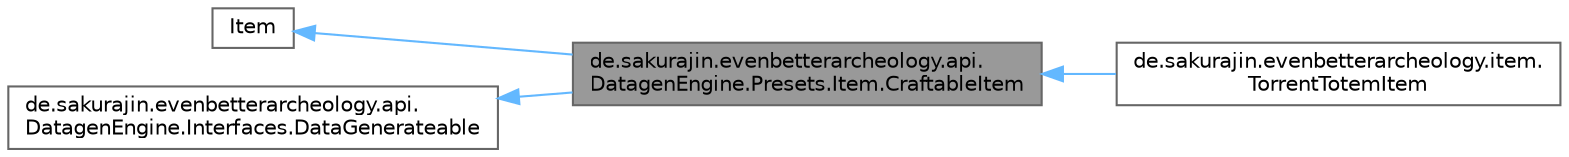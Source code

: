 digraph "de.sakurajin.evenbetterarcheology.api.DatagenEngine.Presets.Item.CraftableItem"
{
 // LATEX_PDF_SIZE
  bgcolor="transparent";
  edge [fontname=Helvetica,fontsize=10,labelfontname=Helvetica,labelfontsize=10];
  node [fontname=Helvetica,fontsize=10,shape=box,height=0.2,width=0.4];
  rankdir="LR";
  Node1 [label="de.sakurajin.evenbetterarcheology.api.\lDatagenEngine.Presets.Item.CraftableItem",height=0.2,width=0.4,color="gray40", fillcolor="grey60", style="filled", fontcolor="black",tooltip=" "];
  Node2 -> Node1 [dir="back",color="steelblue1",style="solid"];
  Node2 [label="Item",height=0.2,width=0.4,color="gray40", fillcolor="white", style="filled",tooltip=" "];
  Node3 -> Node1 [dir="back",color="steelblue1",style="solid"];
  Node3 [label="de.sakurajin.evenbetterarcheology.api.\lDatagenEngine.Interfaces.DataGenerateable",height=0.2,width=0.4,color="gray40", fillcolor="white", style="filled",URL="$interfacede_1_1sakurajin_1_1evenbetterarcheology_1_1api_1_1DatagenEngine_1_1Interfaces_1_1DataGenerateable.html",tooltip=" "];
  Node1 -> Node4 [dir="back",color="steelblue1",style="solid"];
  Node4 [label="de.sakurajin.evenbetterarcheology.item.\lTorrentTotemItem",height=0.2,width=0.4,color="gray40", fillcolor="white", style="filled",URL="$classde_1_1sakurajin_1_1evenbetterarcheology_1_1item_1_1TorrentTotemItem.html",tooltip=" "];
}
